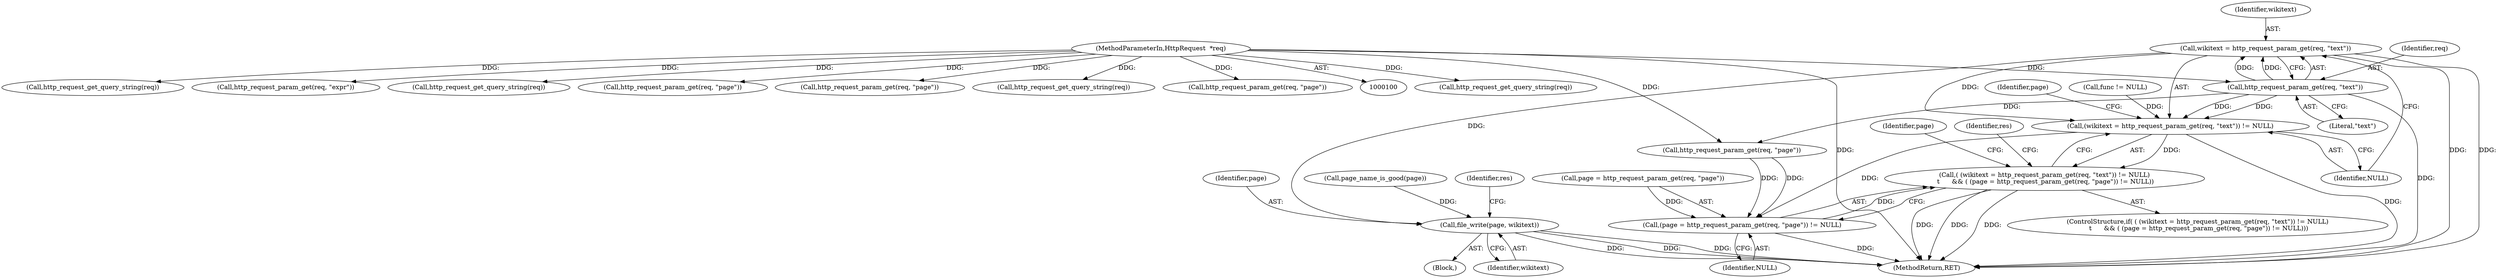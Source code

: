 digraph "0_didiwiki_5e5c796617e1712905dc5462b94bd5e6c08d15ea_0@pointer" {
"1000173" [label="(Call,wikitext = http_request_param_get(req, \"text\"))"];
"1000175" [label="(Call,http_request_param_get(req, \"text\"))"];
"1000101" [label="(MethodParameterIn,HttpRequest  *req)"];
"1000172" [label="(Call,(wikitext = http_request_param_get(req, \"text\")) != NULL)"];
"1000171" [label="(Call,( (wikitext = http_request_param_get(req, \"text\")) != NULL)\n \t      && ( (page = http_request_param_get(req, \"page\")) != NULL))"];
"1000179" [label="(Call,(page = http_request_param_get(req, \"page\")) != NULL)"];
"1000191" [label="(Call,file_write(page, wikitext))"];
"1000367" [label="(MethodReturn,RET)"];
"1000189" [label="(Identifier,page)"];
"1000307" [label="(Call,http_request_get_query_string(req))"];
"1000178" [label="(Identifier,NULL)"];
"1000219" [label="(Call,http_request_get_query_string(req))"];
"1000171" [label="(Call,( (wikitext = http_request_param_get(req, \"text\")) != NULL)\n \t      && ( (page = http_request_param_get(req, \"page\")) != NULL))"];
"1000195" [label="(Identifier,res)"];
"1000298" [label="(Call,http_request_param_get(req, \"expr\"))"];
"1000191" [label="(Call,file_write(page, wikitext))"];
"1000170" [label="(ControlStructure,if( ( (wikitext = http_request_param_get(req, \"text\")) != NULL)\n \t      && ( (page = http_request_param_get(req, \"page\")) != NULL)))"];
"1000182" [label="(Call,http_request_param_get(req, \"page\"))"];
"1000133" [label="(Call,http_request_get_query_string(req))"];
"1000180" [label="(Call,page = http_request_param_get(req, \"page\"))"];
"1000174" [label="(Identifier,wikitext)"];
"1000192" [label="(Identifier,page)"];
"1000188" [label="(Call,page_name_is_good(page))"];
"1000358" [label="(Identifier,res)"];
"1000179" [label="(Call,(page = http_request_param_get(req, \"page\")) != NULL)"];
"1000173" [label="(Call,wikitext = http_request_param_get(req, \"text\"))"];
"1000181" [label="(Identifier,page)"];
"1000176" [label="(Identifier,req)"];
"1000124" [label="(Call,http_request_param_get(req, \"page\"))"];
"1000190" [label="(Block,)"];
"1000185" [label="(Identifier,NULL)"];
"1000101" [label="(MethodParameterIn,HttpRequest  *req)"];
"1000210" [label="(Call,http_request_param_get(req, \"page\"))"];
"1000175" [label="(Call,http_request_param_get(req, \"text\"))"];
"1000257" [label="(Call,http_request_get_query_string(req))"];
"1000193" [label="(Identifier,wikitext)"];
"1000107" [label="(Call,func != NULL)"];
"1000177" [label="(Literal,\"text\")"];
"1000248" [label="(Call,http_request_param_get(req, \"page\"))"];
"1000172" [label="(Call,(wikitext = http_request_param_get(req, \"text\")) != NULL)"];
"1000173" -> "1000172"  [label="AST: "];
"1000173" -> "1000175"  [label="CFG: "];
"1000174" -> "1000173"  [label="AST: "];
"1000175" -> "1000173"  [label="AST: "];
"1000178" -> "1000173"  [label="CFG: "];
"1000173" -> "1000367"  [label="DDG: "];
"1000173" -> "1000367"  [label="DDG: "];
"1000173" -> "1000172"  [label="DDG: "];
"1000175" -> "1000173"  [label="DDG: "];
"1000175" -> "1000173"  [label="DDG: "];
"1000173" -> "1000191"  [label="DDG: "];
"1000175" -> "1000177"  [label="CFG: "];
"1000176" -> "1000175"  [label="AST: "];
"1000177" -> "1000175"  [label="AST: "];
"1000175" -> "1000367"  [label="DDG: "];
"1000175" -> "1000172"  [label="DDG: "];
"1000175" -> "1000172"  [label="DDG: "];
"1000101" -> "1000175"  [label="DDG: "];
"1000175" -> "1000182"  [label="DDG: "];
"1000101" -> "1000100"  [label="AST: "];
"1000101" -> "1000367"  [label="DDG: "];
"1000101" -> "1000124"  [label="DDG: "];
"1000101" -> "1000133"  [label="DDG: "];
"1000101" -> "1000182"  [label="DDG: "];
"1000101" -> "1000210"  [label="DDG: "];
"1000101" -> "1000219"  [label="DDG: "];
"1000101" -> "1000248"  [label="DDG: "];
"1000101" -> "1000257"  [label="DDG: "];
"1000101" -> "1000298"  [label="DDG: "];
"1000101" -> "1000307"  [label="DDG: "];
"1000172" -> "1000171"  [label="AST: "];
"1000172" -> "1000178"  [label="CFG: "];
"1000178" -> "1000172"  [label="AST: "];
"1000181" -> "1000172"  [label="CFG: "];
"1000171" -> "1000172"  [label="CFG: "];
"1000172" -> "1000367"  [label="DDG: "];
"1000172" -> "1000171"  [label="DDG: "];
"1000107" -> "1000172"  [label="DDG: "];
"1000172" -> "1000179"  [label="DDG: "];
"1000171" -> "1000170"  [label="AST: "];
"1000171" -> "1000179"  [label="CFG: "];
"1000179" -> "1000171"  [label="AST: "];
"1000189" -> "1000171"  [label="CFG: "];
"1000358" -> "1000171"  [label="CFG: "];
"1000171" -> "1000367"  [label="DDG: "];
"1000171" -> "1000367"  [label="DDG: "];
"1000171" -> "1000367"  [label="DDG: "];
"1000179" -> "1000171"  [label="DDG: "];
"1000179" -> "1000185"  [label="CFG: "];
"1000180" -> "1000179"  [label="AST: "];
"1000185" -> "1000179"  [label="AST: "];
"1000179" -> "1000367"  [label="DDG: "];
"1000180" -> "1000179"  [label="DDG: "];
"1000182" -> "1000179"  [label="DDG: "];
"1000182" -> "1000179"  [label="DDG: "];
"1000191" -> "1000190"  [label="AST: "];
"1000191" -> "1000193"  [label="CFG: "];
"1000192" -> "1000191"  [label="AST: "];
"1000193" -> "1000191"  [label="AST: "];
"1000195" -> "1000191"  [label="CFG: "];
"1000191" -> "1000367"  [label="DDG: "];
"1000191" -> "1000367"  [label="DDG: "];
"1000191" -> "1000367"  [label="DDG: "];
"1000188" -> "1000191"  [label="DDG: "];
}
